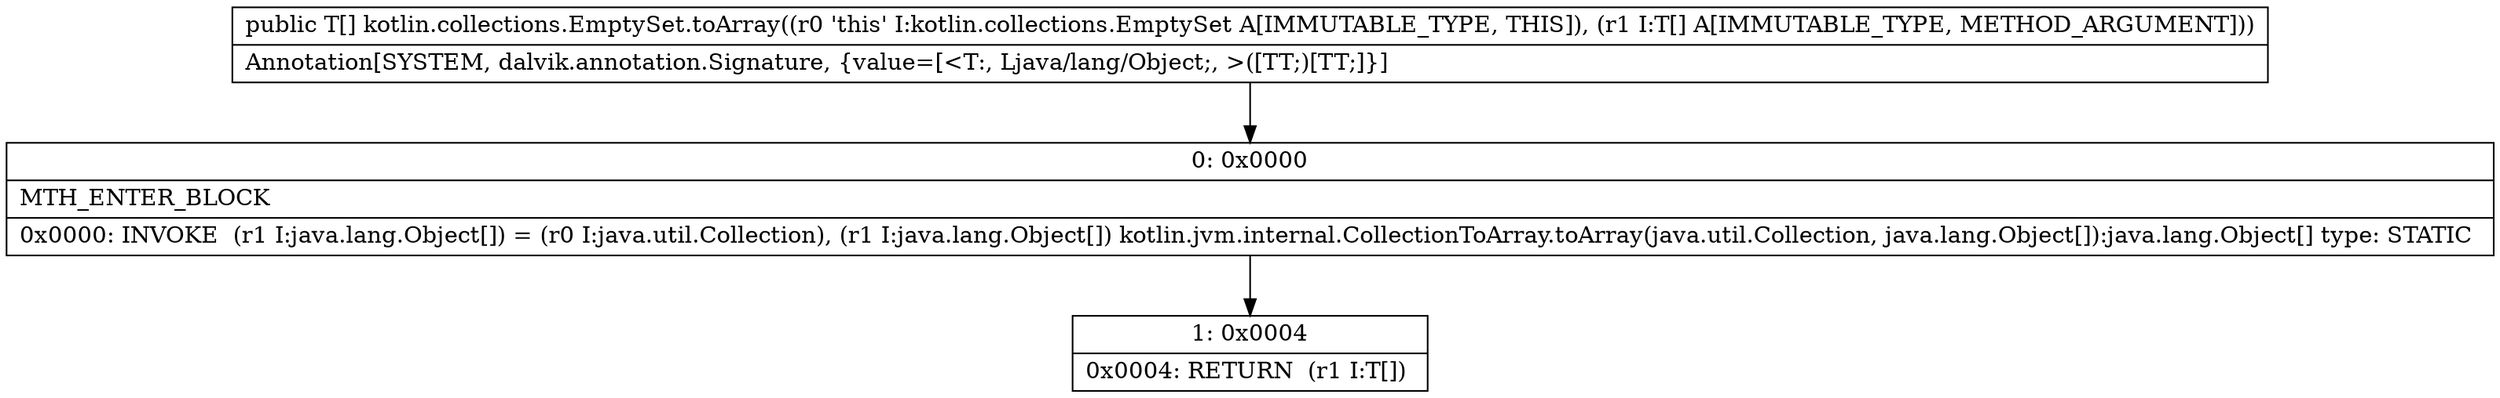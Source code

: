 digraph "CFG forkotlin.collections.EmptySet.toArray([Ljava\/lang\/Object;)[Ljava\/lang\/Object;" {
Node_0 [shape=record,label="{0\:\ 0x0000|MTH_ENTER_BLOCK\l|0x0000: INVOKE  (r1 I:java.lang.Object[]) = (r0 I:java.util.Collection), (r1 I:java.lang.Object[]) kotlin.jvm.internal.CollectionToArray.toArray(java.util.Collection, java.lang.Object[]):java.lang.Object[] type: STATIC \l}"];
Node_1 [shape=record,label="{1\:\ 0x0004|0x0004: RETURN  (r1 I:T[]) \l}"];
MethodNode[shape=record,label="{public T[] kotlin.collections.EmptySet.toArray((r0 'this' I:kotlin.collections.EmptySet A[IMMUTABLE_TYPE, THIS]), (r1 I:T[] A[IMMUTABLE_TYPE, METHOD_ARGUMENT]))  | Annotation[SYSTEM, dalvik.annotation.Signature, \{value=[\<T:, Ljava\/lang\/Object;, \>([TT;)[TT;]\}]\l}"];
MethodNode -> Node_0;
Node_0 -> Node_1;
}

